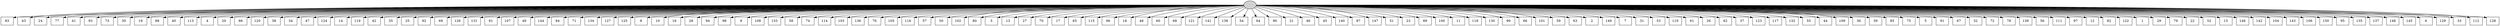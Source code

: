 digraph G {
0[style=filled, fillcolor=grey82, label=""];
1[shape=box,style=filled, fillcolor=white,label="83\n"];
2[shape=box,style=filled, fillcolor=white,label="43\n"];
3[shape=box,style=filled, fillcolor=white,label="24\n"];
4[shape=box,style=filled, fillcolor=white,label="77\n"];
5[shape=box,style=filled, fillcolor=white,label="41\n"];
6[shape=box,style=filled, fillcolor=white,label="93\n"];
7[shape=box,style=filled, fillcolor=white,label="73\n"];
8[shape=box,style=filled, fillcolor=white,label="30\n"];
9[shape=box,style=filled, fillcolor=white,label="19\n"];
10[shape=box,style=filled, fillcolor=white,label="88\n"];
11[shape=box,style=filled, fillcolor=white,label="40\n"];
12[shape=box,style=filled, fillcolor=white,label="113\n"];
13[shape=box,style=filled, fillcolor=white,label="4\n"];
14[shape=box,style=filled, fillcolor=white,label="20\n"];
15[shape=box,style=filled, fillcolor=white,label="86\n"];
16[shape=box,style=filled, fillcolor=white,label="120\n"];
17[shape=box,style=filled, fillcolor=white,label="38\n"];
18[shape=box,style=filled, fillcolor=white,label="34\n"];
19[shape=box,style=filled, fillcolor=white,label="47\n"];
20[shape=box,style=filled, fillcolor=white,label="124\n"];
21[shape=box,style=filled, fillcolor=white,label="14\n"];
22[shape=box,style=filled, fillcolor=white,label="119\n"];
23[shape=box,style=filled, fillcolor=white,label="42\n"];
24[shape=box,style=filled, fillcolor=white,label="35\n"];
25[shape=box,style=filled, fillcolor=white,label="25\n"];
26[shape=box,style=filled, fillcolor=white,label="92\n"];
27[shape=box,style=filled, fillcolor=white,label="69\n"];
28[shape=box,style=filled, fillcolor=white,label="126\n"];
29[shape=box,style=filled, fillcolor=white,label="131\n"];
30[shape=box,style=filled, fillcolor=white,label="81\n"];
31[shape=box,style=filled, fillcolor=white,label="107\n"];
32[shape=box,style=filled, fillcolor=white,label="49\n"];
33[shape=box,style=filled, fillcolor=white,label="144\n"];
34[shape=box,style=filled, fillcolor=white,label="84\n"];
35[shape=box,style=filled, fillcolor=white,label="71\n"];
36[shape=box,style=filled, fillcolor=white,label="134\n"];
37[shape=box,style=filled, fillcolor=white,label="127\n"];
38[shape=box,style=filled, fillcolor=white,label="125\n"];
39[shape=box,style=filled, fillcolor=white,label="8\n"];
40[shape=box,style=filled, fillcolor=white,label="10\n"];
41[shape=box,style=filled, fillcolor=white,label="16\n"];
42[shape=box,style=filled, fillcolor=white,label="28\n"];
43[shape=box,style=filled, fillcolor=white,label="94\n"];
44[shape=box,style=filled, fillcolor=white,label="98\n"];
45[shape=box,style=filled, fillcolor=white,label="9\n"];
46[shape=box,style=filled, fillcolor=white,label="108\n"];
47[shape=box,style=filled, fillcolor=white,label="133\n"];
48[shape=box,style=filled, fillcolor=white,label="58\n"];
49[shape=box,style=filled, fillcolor=white,label="74\n"];
50[shape=box,style=filled, fillcolor=white,label="114\n"];
51[shape=box,style=filled, fillcolor=white,label="103\n"];
52[shape=box,style=filled, fillcolor=white,label="136\n"];
53[shape=box,style=filled, fillcolor=white,label="76\n"];
54[shape=box,style=filled, fillcolor=white,label="105\n"];
55[shape=box,style=filled, fillcolor=white,label="116\n"];
56[shape=box,style=filled, fillcolor=white,label="57\n"];
57[shape=box,style=filled, fillcolor=white,label="50\n"];
58[shape=box,style=filled, fillcolor=white,label="102\n"];
59[shape=box,style=filled, fillcolor=white,label="80\n"];
60[shape=box,style=filled, fillcolor=white,label="3\n"];
61[shape=box,style=filled, fillcolor=white,label="13\n"];
62[shape=box,style=filled, fillcolor=white,label="27\n"];
63[shape=box,style=filled, fillcolor=white,label="70\n"];
64[shape=box,style=filled, fillcolor=white,label="17\n"];
65[shape=box,style=filled, fillcolor=white,label="65\n"];
66[shape=box,style=filled, fillcolor=white,label="115\n"];
67[shape=box,style=filled, fillcolor=white,label="96\n"];
68[shape=box,style=filled, fillcolor=white,label="18\n"];
69[shape=box,style=filled, fillcolor=white,label="48\n"];
70[shape=box,style=filled, fillcolor=white,label="60\n"];
71[shape=box,style=filled, fillcolor=white,label="68\n"];
72[shape=box,style=filled, fillcolor=white,label="121\n"];
73[shape=box,style=filled, fillcolor=white,label="141\n"];
74[shape=box,style=filled, fillcolor=white,label="138\n"];
75[shape=box,style=filled, fillcolor=white,label="54\n"];
76[shape=box,style=filled, fillcolor=white,label="64\n"];
77[shape=box,style=filled, fillcolor=white,label="90\n"];
78[shape=box,style=filled, fillcolor=white,label="21\n"];
79[shape=box,style=filled, fillcolor=white,label="46\n"];
80[shape=box,style=filled, fillcolor=white,label="45\n"];
81[shape=box,style=filled, fillcolor=white,label="140\n"];
82[shape=box,style=filled, fillcolor=white,label="87\n"];
83[shape=box,style=filled, fillcolor=white,label="147\n"];
84[shape=box,style=filled, fillcolor=white,label="51\n"];
85[shape=box,style=filled, fillcolor=white,label="23\n"];
86[shape=box,style=filled, fillcolor=white,label="89\n"];
87[shape=box,style=filled, fillcolor=white,label="100\n"];
88[shape=box,style=filled, fillcolor=white,label="11\n"];
89[shape=box,style=filled, fillcolor=white,label="118\n"];
90[shape=box,style=filled, fillcolor=white,label="130\n"];
91[shape=box,style=filled, fillcolor=white,label="99\n"];
92[shape=box,style=filled, fillcolor=white,label="66\n"];
93[shape=box,style=filled, fillcolor=white,label="101\n"];
94[shape=box,style=filled, fillcolor=white,label="59\n"];
95[shape=box,style=filled, fillcolor=white,label="63\n"];
96[shape=box,style=filled, fillcolor=white,label="2\n"];
97[shape=box,style=filled, fillcolor=white,label="149\n"];
98[shape=box,style=filled, fillcolor=white,label="7\n"];
99[shape=box,style=filled, fillcolor=white,label="31\n"];
100[shape=box,style=filled, fillcolor=white,label="53\n"];
101[shape=box,style=filled, fillcolor=white,label="110\n"];
102[shape=box,style=filled, fillcolor=white,label="61\n"];
103[shape=box,style=filled, fillcolor=white,label="26\n"];
104[shape=box,style=filled, fillcolor=white,label="62\n"];
105[shape=box,style=filled, fillcolor=white,label="37\n"];
106[shape=box,style=filled, fillcolor=white,label="123\n"];
107[shape=box,style=filled, fillcolor=white,label="117\n"];
108[shape=box,style=filled, fillcolor=white,label="132\n"];
109[shape=box,style=filled, fillcolor=white,label="55\n"];
110[shape=box,style=filled, fillcolor=white,label="44\n"];
111[shape=box,style=filled, fillcolor=white,label="109\n"];
112[shape=box,style=filled, fillcolor=white,label="36\n"];
113[shape=box,style=filled, fillcolor=white,label="39\n"];
114[shape=box,style=filled, fillcolor=white,label="85\n"];
115[shape=box,style=filled, fillcolor=white,label="75\n"];
116[shape=box,style=filled, fillcolor=white,label="5\n"];
117[shape=box,style=filled, fillcolor=white,label="91\n"];
118[shape=box,style=filled, fillcolor=white,label="67\n"];
119[shape=box,style=filled, fillcolor=white,label="32\n"];
120[shape=box,style=filled, fillcolor=white,label="72\n"];
121[shape=box,style=filled, fillcolor=white,label="78\n"];
122[shape=box,style=filled, fillcolor=white,label="139\n"];
123[shape=box,style=filled, fillcolor=white,label="56\n"];
124[shape=box,style=filled, fillcolor=white,label="111\n"];
125[shape=box,style=filled, fillcolor=white,label="97\n"];
126[shape=box,style=filled, fillcolor=white,label="12\n"];
127[shape=box,style=filled, fillcolor=white,label="82\n"];
128[shape=box,style=filled, fillcolor=white,label="122\n"];
129[shape=box,style=filled, fillcolor=white,label="1\n"];
130[shape=box,style=filled, fillcolor=white,label="29\n"];
131[shape=box,style=filled, fillcolor=white,label="79\n"];
132[shape=box,style=filled, fillcolor=white,label="22\n"];
133[shape=box,style=filled, fillcolor=white,label="52\n"];
134[shape=box,style=filled, fillcolor=white,label="15\n"];
135[shape=box,style=filled, fillcolor=white,label="146\n"];
136[shape=box,style=filled, fillcolor=white,label="142\n"];
137[shape=box,style=filled, fillcolor=white,label="104\n"];
138[shape=box,style=filled, fillcolor=white,label="143\n"];
139[shape=box,style=filled, fillcolor=white,label="106\n"];
140[shape=box,style=filled, fillcolor=white,label="150\n"];
141[shape=box,style=filled, fillcolor=white,label="95\n"];
142[shape=box,style=filled, fillcolor=white,label="135\n"];
143[shape=box,style=filled, fillcolor=white,label="137\n"];
144[shape=box,style=filled, fillcolor=white,label="148\n"];
145[shape=box,style=filled, fillcolor=white,label="145\n"];
146[shape=box,style=filled, fillcolor=white,label="6\n"];
147[shape=box,style=filled, fillcolor=white,label="129\n"];
148[shape=box,style=filled, fillcolor=white,label="33\n"];
149[shape=box,style=filled, fillcolor=white,label="112\n"];
150[shape=box,style=filled, fillcolor=white,label="128\n"];
0->1 ;
0->2 ;
0->3 ;
0->4 ;
0->5 ;
0->6 ;
0->7 ;
0->8 ;
0->9 ;
0->10 ;
0->11 ;
0->12 ;
0->13 ;
0->14 ;
0->15 ;
0->16 ;
0->17 ;
0->18 ;
0->19 ;
0->20 ;
0->21 ;
0->22 ;
0->23 ;
0->24 ;
0->25 ;
0->26 ;
0->27 ;
0->28 ;
0->29 ;
0->30 ;
0->31 ;
0->32 ;
0->33 ;
0->34 ;
0->35 ;
0->36 ;
0->37 ;
0->38 ;
0->39 ;
0->40 ;
0->41 ;
0->42 ;
0->43 ;
0->44 ;
0->45 ;
0->46 ;
0->47 ;
0->48 ;
0->49 ;
0->50 ;
0->51 ;
0->52 ;
0->53 ;
0->54 ;
0->55 ;
0->56 ;
0->57 ;
0->58 ;
0->59 ;
0->60 ;
0->61 ;
0->62 ;
0->63 ;
0->64 ;
0->65 ;
0->66 ;
0->67 ;
0->68 ;
0->69 ;
0->70 ;
0->71 ;
0->72 ;
0->73 ;
0->74 ;
0->75 ;
0->76 ;
0->77 ;
0->78 ;
0->79 ;
0->80 ;
0->81 ;
0->82 ;
0->83 ;
0->84 ;
0->85 ;
0->86 ;
0->87 ;
0->88 ;
0->89 ;
0->90 ;
0->91 ;
0->92 ;
0->93 ;
0->94 ;
0->95 ;
0->96 ;
0->97 ;
0->98 ;
0->99 ;
0->100 ;
0->101 ;
0->102 ;
0->103 ;
0->104 ;
0->105 ;
0->106 ;
0->107 ;
0->108 ;
0->109 ;
0->110 ;
0->111 ;
0->112 ;
0->113 ;
0->114 ;
0->115 ;
0->116 ;
0->117 ;
0->118 ;
0->119 ;
0->120 ;
0->121 ;
0->122 ;
0->123 ;
0->124 ;
0->125 ;
0->126 ;
0->127 ;
0->128 ;
0->129 ;
0->130 ;
0->131 ;
0->132 ;
0->133 ;
0->134 ;
0->135 ;
0->136 ;
0->137 ;
0->138 ;
0->139 ;
0->140 ;
0->141 ;
0->142 ;
0->143 ;
0->144 ;
0->145 ;
0->146 ;
0->147 ;
0->148 ;
0->149 ;
0->150 ;
}
